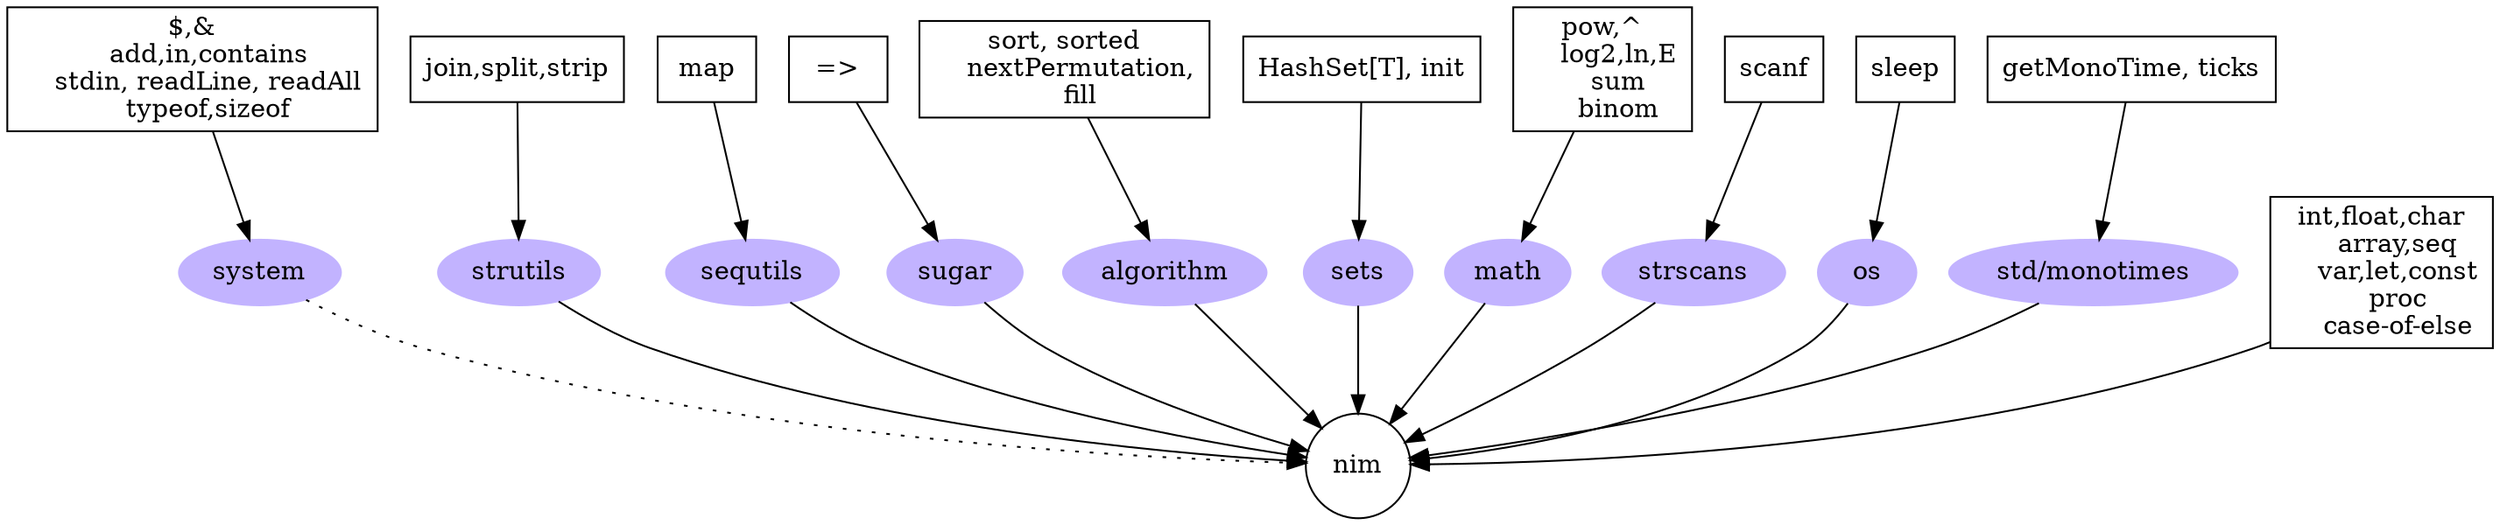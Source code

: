 digraph G {
  nim 
    [shape = circle, URL = "https://nim-lang.org"] ;
  
  system, strutils, 
  sequtils, sugar, 
  algorithm, sets, 
  math, strscans, os, mon
    [style = filled, color = "0.7 0.3 1.0"] ;
  
  mon [label="std/monotimes"]


  n0 [ label = 
    "int,float,char
    array,seq
    var,let,const
    proc
    case-of-else", 
  shape = box ]
  n0 -> nim ;
  
/* ************ */
  system -> nim [style = dotted] ;
  sys0 [ label = 
    "$,&
    add,in,contains
    stdin, readLine, readAll
    typeof,sizeof", 
  shape = box] ;
  sys0 -> system ;

/* ************ */
  strutils -> nim;
  str0[ label = 
    "join,split,strip", 
  shape = box] ;
  str0 -> strutils ;

/* ************ */
  sequtils -> nim;
  seq0[ label = 
    "map", 
  shape = box] ; 
  seq0 -> sequtils;
/* ************ */
  sugar -> nim;
  sug0[ label = 
    "=>", 
  shape = box ] ; 
  sug0 -> sugar;
/* ************ */
  algorithm -> nim;
  alg0[label = 
    "sort, sorted
    nextPermutation,
    fill", 
  shape = box ]
  alg0 -> algorithm    
/* ************ */
  sets -> nim;
  set0[ label = 
    "HashSet[T], init", 
  shape = box ] ; 
  set0 -> sets;

/* ************ */
  math -> nim;
  mat0[ label = 
    "pow,^
    log2,ln,E
    sum
    binom", 
  shape = box ] ; 
  mat0 -> math ;

  strscans -> nim;
  scan0[ label = 
    "scanf", 
  shape = box ]
  scan0 -> strscans ;

  os -> nim;
  os0[ label = 
    "sleep", 
  shape = box ]
  os0 -> os ;

  mon -> nim;
  mon0[ label = 
    "getMonoTime, ticks", 
  shape = box ]
  mon0 -> mon ;

}
